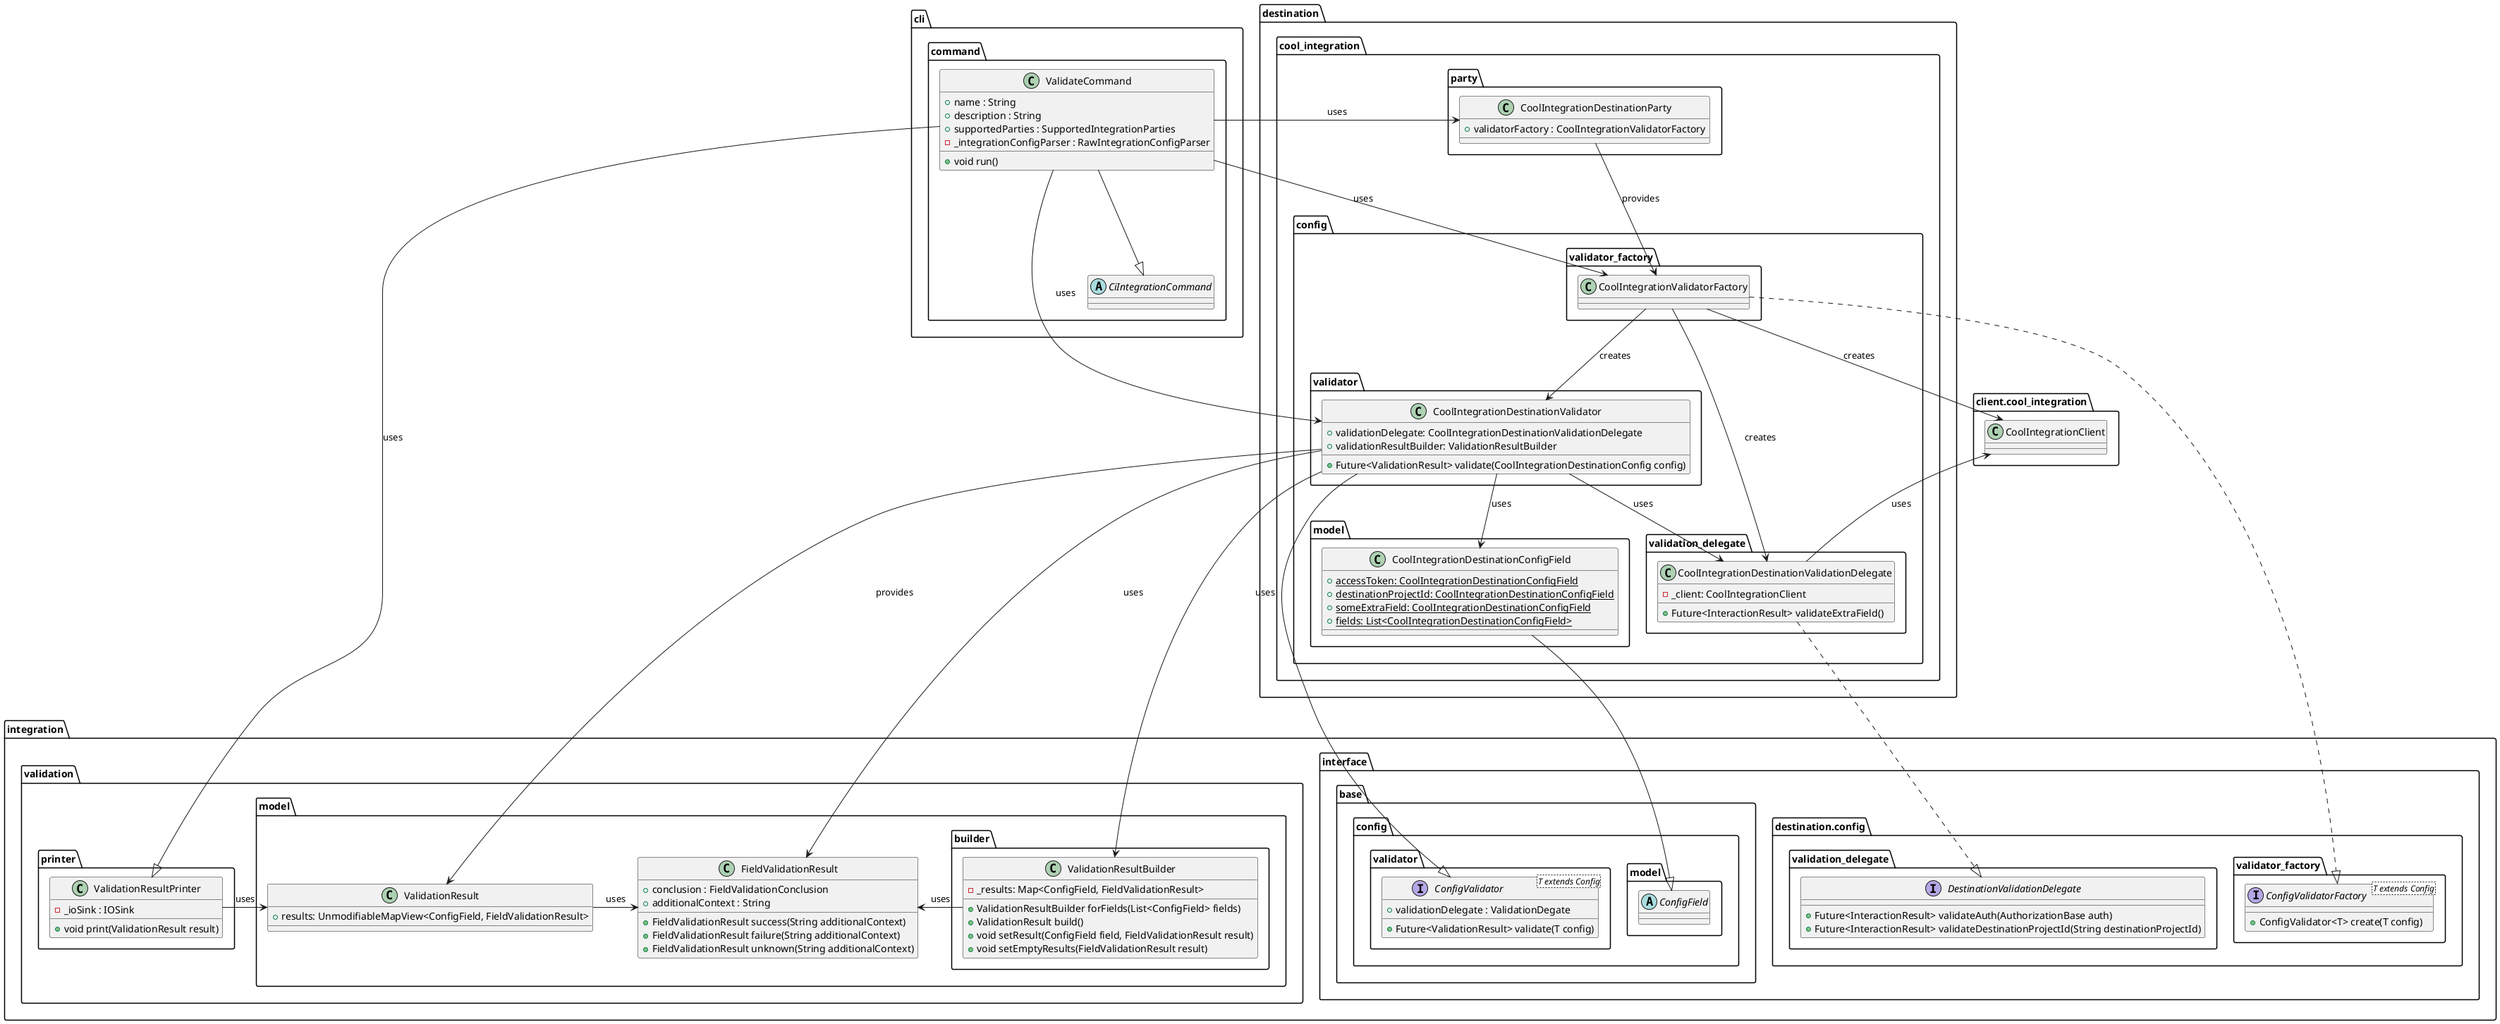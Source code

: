 @startuml config_validator_destination_class_diagram

    package integration {
        package interface {
            package base.config {
                package model as interface_model {
                    abstract class ConfigField {}
                }
                
                package validator as base_validator {
                    interface ConfigValidator<T extends Config> {
                        + validationDelegate : ValidationDegate

                        + Future<ValidationResult> validate(T config)
                    }
                }
            }

            package destination.config as interface_config {
                package validation_delegate as interface_delegate {
                    interface DestinationValidationDelegate {
                        + Future<InteractionResult> validateAuth(AuthorizationBase auth)
                        + Future<InteractionResult> validateDestinationProjectId(String destinationProjectId)
                    }
                }

                package validator_factory as interface_factory {
                    interface ConfigValidatorFactory<T extends Config> {
                        + ConfigValidator<T> create(T config)
                    }
                }
            }
        }
        
        package validation as integration_validation {
            package printer as integration_validation_printer {
                class ValidationResultPrinter {
                    - _ioSink : IOSink

                    + void print(ValidationResult result)
                }
            }

            package model as validation_model{
                package builder as validation_model_builder {
                    class ValidationResultBuilder {
                        - _results: Map<ConfigField, FieldValidationResult>
                        + ValidationResultBuilder forFields(List<ConfigField> fields)
                        + ValidationResult build()
                        + void setResult(ConfigField field, FieldValidationResult result)
                        + void setEmptyResults(FieldValidationResult result)
                    }
                }

                class ValidationResult {
                    + results: UnmodifiableMapView<ConfigField, FieldValidationResult>
                }

                class FieldValidationResult {
                    + conclusion : FieldValidationConclusion
                    + additionalContext : String

                    + FieldValidationResult success(String additionalContext)
                    + FieldValidationResult failure(String additionalContext)
                    + FieldValidationResult unknown(String additionalContext)
                }
            }
        }
    }

    package destination.cool_integration {

        package party as destination_party {
            class CoolIntegrationDestinationParty {
                + validatorFactory : CoolIntegrationValidatorFactory
            }
        }

        package config as cool_integration_config {
            package validator as cool_integration_validator {
                class CoolIntegrationDestinationValidator {
                    + validationDelegate: CoolIntegrationDestinationValidationDelegate
                    + validationResultBuilder: ValidationResultBuilder

                    + Future<ValidationResult> validate(CoolIntegrationDestinationConfig config)
                }
            }

            package validator_factory as cool_integration_validator_factory {
                class CoolIntegrationValidatorFactory {}
            }

            package validation_delegate as cool_integration_validation_delegate {
                class CoolIntegrationDestinationValidationDelegate {
                    - _client: CoolIntegrationClient

                    + Future<InteractionResult> validateExtraField()
                }
            }

            package model as destination_model {
                class CoolIntegrationDestinationConfigField {
                    + {static} accessToken: CoolIntegrationDestinationConfigField
                    + {static} destinationProjectId: CoolIntegrationDestinationConfigField
                    + {static} someExtraField: CoolIntegrationDestinationConfigField
                    + {static} fields: List<CoolIntegrationDestinationConfigField>
                }
            }
        }
    }

    package client.cool_integration as client_cool_integration {
        class CoolIntegrationClient {}
    }

    package cli {
        package command {
            abstract class CiIntegrationCommand {}

            class ValidateCommand {
                + name : String
                + description : String
                + supportedParties : SupportedIntegrationParties
                - _integrationConfigParser : RawIntegrationConfigParser

                + void run()
            }
        }
    }

    CoolIntegrationDestinationValidator --> CoolIntegrationDestinationValidationDelegate : uses
    CoolIntegrationDestinationValidationDelegate --> CoolIntegrationClient : uses

    CoolIntegrationValidatorFactory --> CoolIntegrationDestinationValidator : creates
    CoolIntegrationValidatorFactory --> CoolIntegrationClient : creates
    CoolIntegrationValidatorFactory --> CoolIntegrationDestinationValidationDelegate : creates

    ValidateCommand --|> CiIntegrationCommand
    ValidateCommand --|> ValidationResultPrinter : uses

    ValidateCommand -left-> CoolIntegrationDestinationValidator : uses
    ValidateCommand -down-> CoolIntegrationValidatorFactory : uses
    ValidateCommand -down-> CoolIntegrationDestinationParty : uses

    CoolIntegrationDestinationParty --> CoolIntegrationValidatorFactory : provides

    CoolIntegrationDestinationValidationDelegate ..|> DestinationValidationDelegate

    CoolIntegrationDestinationConfigField --|> ConfigField

    CoolIntegrationDestinationValidator --|> ConfigValidator
    CoolIntegrationDestinationValidator -down-> CoolIntegrationDestinationConfigField : uses
    CoolIntegrationDestinationValidator --> ValidationResult : provides
    CoolIntegrationDestinationValidator --> ValidationResultBuilder : uses
    CoolIntegrationDestinationValidator --> FieldValidationResult : uses

    ValidationResultPrinter -left-> ValidationResult : uses
    ValidationResult -right-> FieldValidationResult : uses
    ValidationResultBuilder -left-> FieldValidationResult : uses

    CoolIntegrationValidatorFactory ..|> ConfigValidatorFactory

    CoolIntegrationClient -[hidden]-> CoolIntegrationDestinationValidationDelegate

@enduml
